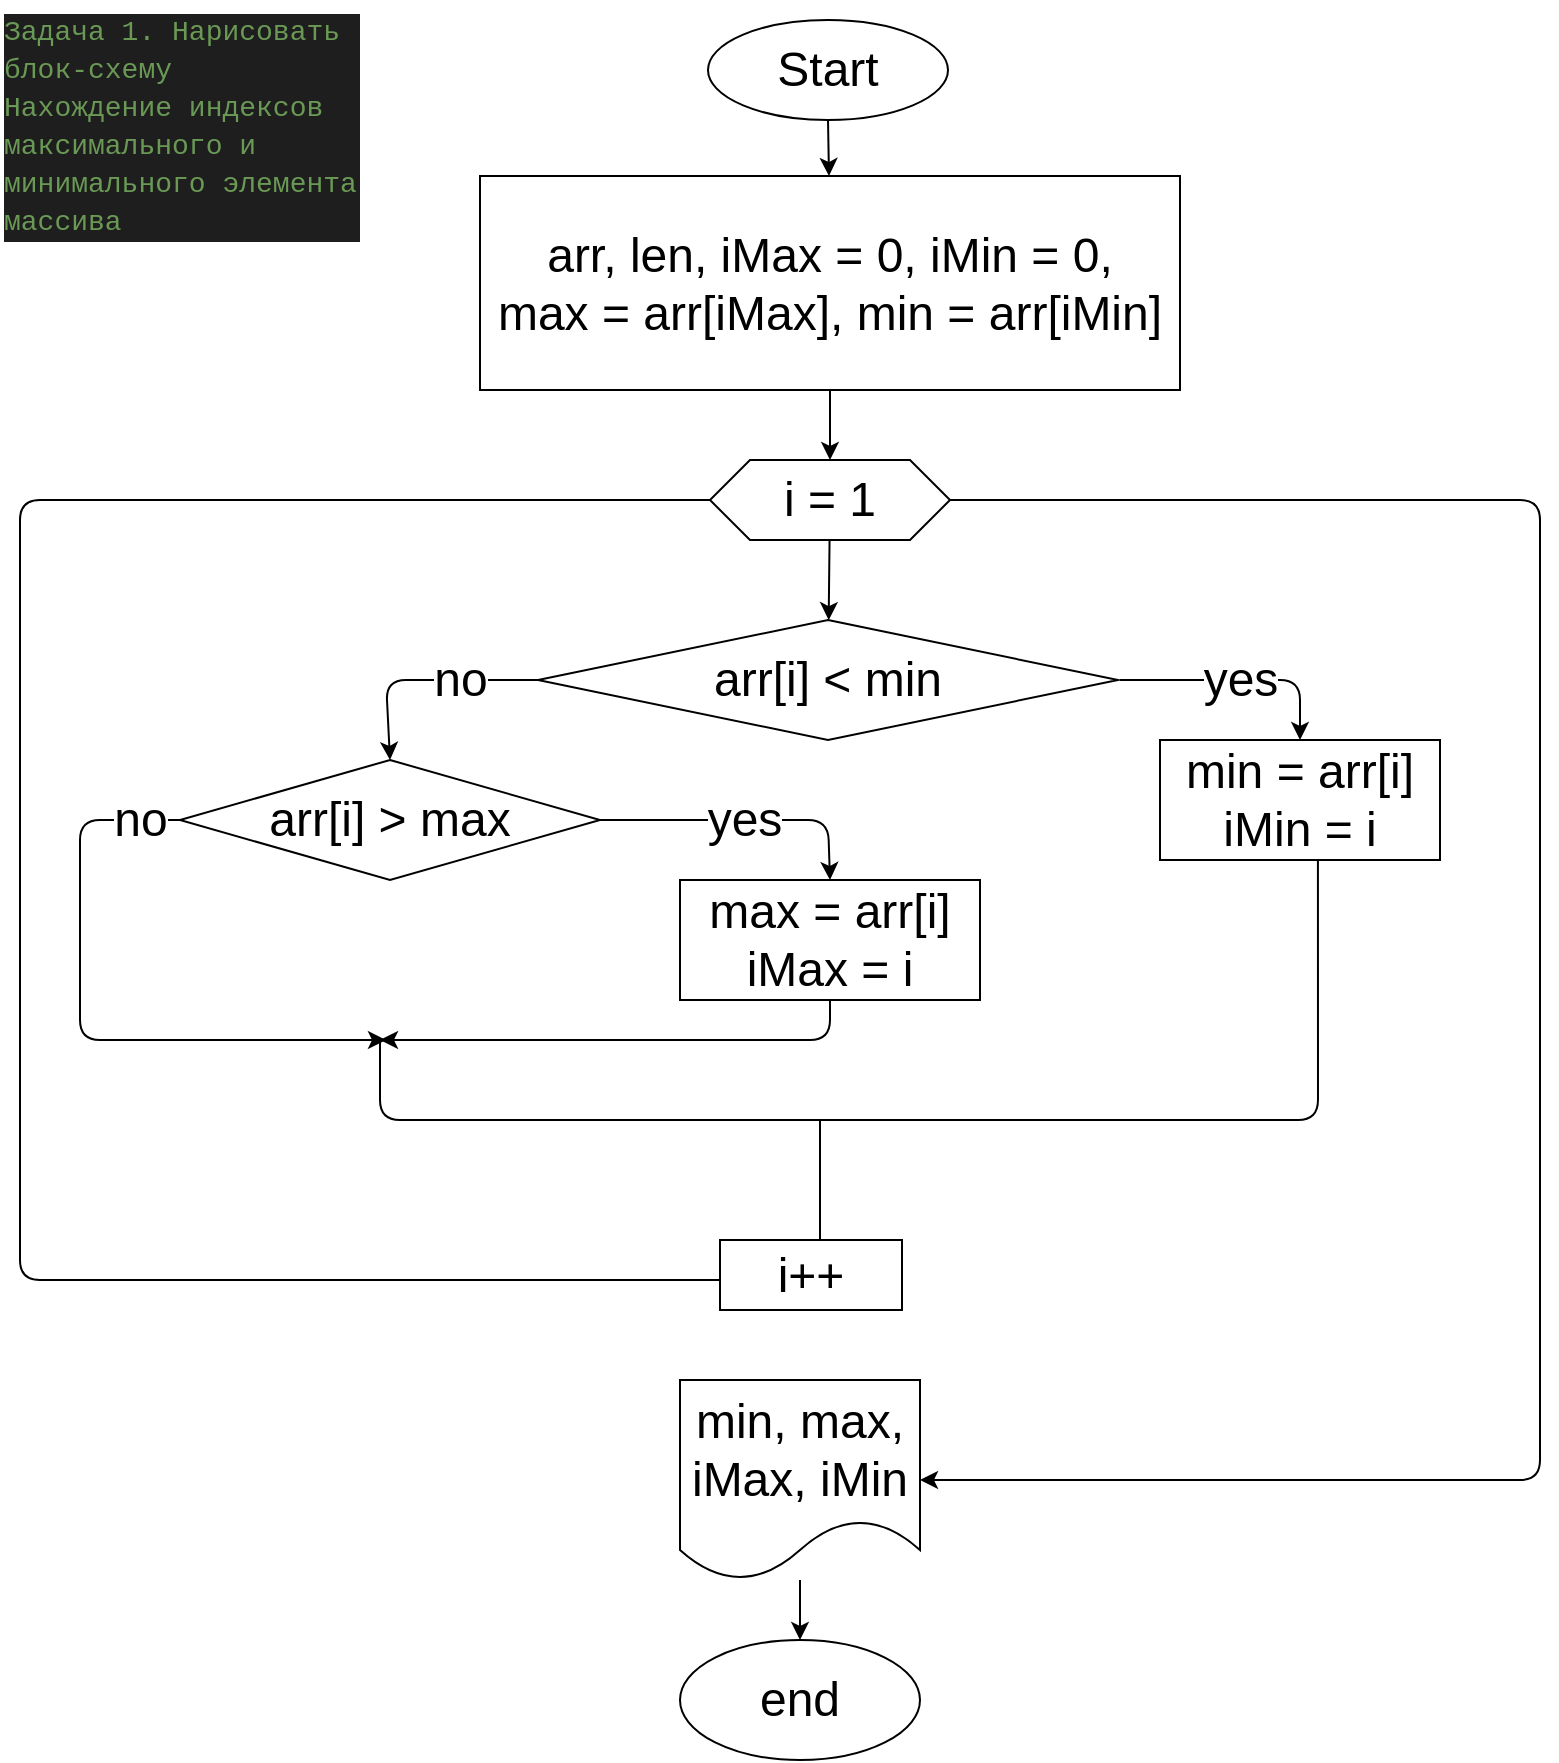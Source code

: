 <mxfile>
    <diagram id="R5vV7PDi-SPo7O27tIJo" name="Page-1">
        <mxGraphModel dx="1312" dy="920" grid="1" gridSize="10" guides="1" tooltips="1" connect="1" arrows="1" fold="1" page="1" pageScale="1" pageWidth="827" pageHeight="1169" math="0" shadow="0">
            <root>
                <mxCell id="0"/>
                <mxCell id="1" parent="0"/>
                <mxCell id="3" value="&lt;div style=&quot;color: rgb(212, 212, 212); background-color: rgb(30, 30, 30); font-family: &amp;quot;fira code&amp;quot;, consolas, &amp;quot;courier new&amp;quot;, monospace; font-weight: normal; font-size: 14px; line-height: 19px;&quot;&gt;&lt;div&gt;&lt;span style=&quot;color: #6a9955&quot;&gt;Задача 1. Нарисовать блок-схему&lt;/span&gt;&lt;/div&gt;&lt;div&gt;&lt;span style=&quot;color: #6a9955&quot;&gt;Нахождение индексов максимального и минимального элемента&lt;/span&gt;&lt;/div&gt;&lt;div&gt;&lt;span style=&quot;color: #6a9955&quot;&gt;массива&lt;/span&gt;&lt;/div&gt;&lt;/div&gt;" style="text;whiteSpace=wrap;html=1;fontSize=24;" vertex="1" parent="1">
                    <mxGeometry width="180" height="70" as="geometry"/>
                </mxCell>
                <mxCell id="62" value="" style="edgeStyle=none;html=1;fontSize=24;" edge="1" parent="1" source="60" target="61">
                    <mxGeometry relative="1" as="geometry"/>
                </mxCell>
                <mxCell id="60" value="Start" style="ellipse;whiteSpace=wrap;html=1;fontSize=24;" vertex="1" parent="1">
                    <mxGeometry x="354" y="10" width="120" height="50" as="geometry"/>
                </mxCell>
                <mxCell id="64" value="" style="edgeStyle=none;html=1;fontSize=24;" edge="1" parent="1" source="61" target="63">
                    <mxGeometry relative="1" as="geometry"/>
                </mxCell>
                <mxCell id="61" value="arr, len, iMax = 0, iMin = 0, &lt;br&gt;max = arr[iMax], min = arr[iMin]" style="whiteSpace=wrap;html=1;fontSize=24;" vertex="1" parent="1">
                    <mxGeometry x="240" y="88" width="350" height="107" as="geometry"/>
                </mxCell>
                <mxCell id="66" value="" style="edgeStyle=none;html=1;fontSize=24;" edge="1" parent="1" source="63" target="65">
                    <mxGeometry relative="1" as="geometry"/>
                </mxCell>
                <mxCell id="79" value="" style="edgeStyle=none;html=1;fontSize=24;exitX=1;exitY=0.5;exitDx=0;exitDy=0;" edge="1" parent="1" source="63" target="78">
                    <mxGeometry relative="1" as="geometry">
                        <Array as="points">
                            <mxPoint x="770" y="250"/>
                            <mxPoint x="770" y="740"/>
                        </Array>
                    </mxGeometry>
                </mxCell>
                <mxCell id="63" value="i = 1" style="shape=hexagon;perimeter=hexagonPerimeter2;whiteSpace=wrap;html=1;fixedSize=1;fontSize=24;" vertex="1" parent="1">
                    <mxGeometry x="355" y="230" width="120" height="40" as="geometry"/>
                </mxCell>
                <mxCell id="68" value="no" style="edgeStyle=none;html=1;fontSize=24;exitX=0;exitY=0.5;exitDx=0;exitDy=0;entryX=0.5;entryY=0;entryDx=0;entryDy=0;" edge="1" parent="1" source="65" target="67">
                    <mxGeometry x="-0.328" relative="1" as="geometry">
                        <Array as="points">
                            <mxPoint x="193" y="340"/>
                        </Array>
                        <mxPoint as="offset"/>
                    </mxGeometry>
                </mxCell>
                <mxCell id="75" value="yes" style="edgeStyle=none;html=1;fontSize=24;entryX=0.5;entryY=0;entryDx=0;entryDy=0;" edge="1" parent="1" target="74">
                    <mxGeometry relative="1" as="geometry">
                        <mxPoint x="560" y="340" as="sourcePoint"/>
                        <Array as="points">
                            <mxPoint x="650" y="340"/>
                        </Array>
                    </mxGeometry>
                </mxCell>
                <mxCell id="65" value="arr[i] &amp;lt; min" style="rhombus;whiteSpace=wrap;html=1;fontSize=24;" vertex="1" parent="1">
                    <mxGeometry x="269" y="310" width="290" height="60" as="geometry"/>
                </mxCell>
                <mxCell id="71" value="yes" style="edgeStyle=none;html=1;fontSize=24;exitX=1;exitY=0.5;exitDx=0;exitDy=0;entryX=0.5;entryY=0;entryDx=0;entryDy=0;" edge="1" parent="1" source="67" target="70">
                    <mxGeometry relative="1" as="geometry">
                        <Array as="points">
                            <mxPoint x="414" y="410"/>
                        </Array>
                    </mxGeometry>
                </mxCell>
                <mxCell id="72" value="no" style="edgeStyle=none;html=1;fontSize=24;exitX=0;exitY=0.5;exitDx=0;exitDy=0;" edge="1" parent="1" source="67">
                    <mxGeometry x="-0.868" relative="1" as="geometry">
                        <mxPoint x="193" y="520" as="targetPoint"/>
                        <Array as="points">
                            <mxPoint x="40" y="410"/>
                            <mxPoint x="40" y="520"/>
                        </Array>
                        <mxPoint as="offset"/>
                    </mxGeometry>
                </mxCell>
                <mxCell id="67" value="arr[i] &amp;gt; max" style="rhombus;whiteSpace=wrap;html=1;fontSize=24;" vertex="1" parent="1">
                    <mxGeometry x="90" y="380" width="210" height="60" as="geometry"/>
                </mxCell>
                <mxCell id="73" style="edgeStyle=none;html=1;fontSize=24;exitX=0.5;exitY=1;exitDx=0;exitDy=0;" edge="1" parent="1" source="70">
                    <mxGeometry relative="1" as="geometry">
                        <mxPoint x="190" y="520" as="targetPoint"/>
                        <Array as="points">
                            <mxPoint x="415" y="520"/>
                        </Array>
                    </mxGeometry>
                </mxCell>
                <mxCell id="70" value="max = arr[i]&lt;br&gt;iMax = i" style="whiteSpace=wrap;html=1;fontSize=24;" vertex="1" parent="1">
                    <mxGeometry x="340" y="440" width="150" height="60" as="geometry"/>
                </mxCell>
                <mxCell id="74" value="min = arr[i]&lt;br&gt;iMin = i" style="whiteSpace=wrap;html=1;fontSize=24;" vertex="1" parent="1">
                    <mxGeometry x="580" y="370" width="140" height="60" as="geometry"/>
                </mxCell>
                <mxCell id="76" value="" style="endArrow=none;html=1;fontSize=24;entryX=0.564;entryY=1;entryDx=0;entryDy=0;entryPerimeter=0;" edge="1" parent="1" target="74">
                    <mxGeometry width="50" height="50" relative="1" as="geometry">
                        <mxPoint x="190" y="520" as="sourcePoint"/>
                        <mxPoint x="260" y="530" as="targetPoint"/>
                        <Array as="points">
                            <mxPoint x="190" y="560"/>
                            <mxPoint x="659" y="560"/>
                        </Array>
                    </mxGeometry>
                </mxCell>
                <mxCell id="77" value="" style="endArrow=none;html=1;fontSize=24;exitX=0;exitY=0.5;exitDx=0;exitDy=0;" edge="1" parent="1" source="63">
                    <mxGeometry width="50" height="50" relative="1" as="geometry">
                        <mxPoint x="400" y="250" as="sourcePoint"/>
                        <mxPoint x="410" y="560" as="targetPoint"/>
                        <Array as="points">
                            <mxPoint x="10" y="250"/>
                            <mxPoint x="10" y="640"/>
                            <mxPoint x="410" y="640"/>
                        </Array>
                    </mxGeometry>
                </mxCell>
                <mxCell id="81" value="" style="edgeStyle=none;html=1;fontSize=24;" edge="1" parent="1" source="78" target="80">
                    <mxGeometry relative="1" as="geometry"/>
                </mxCell>
                <mxCell id="78" value="min, max,&lt;br&gt;iMax, iMin" style="shape=document;whiteSpace=wrap;html=1;boundedLbl=1;fontSize=24;" vertex="1" parent="1">
                    <mxGeometry x="340" y="690" width="120" height="100" as="geometry"/>
                </mxCell>
                <mxCell id="80" value="end" style="ellipse;whiteSpace=wrap;html=1;fontSize=24;" vertex="1" parent="1">
                    <mxGeometry x="340" y="820" width="120" height="60" as="geometry"/>
                </mxCell>
                <mxCell id="82" value="i++" style="whiteSpace=wrap;html=1;fontSize=24;" vertex="1" parent="1">
                    <mxGeometry x="360" y="620" width="91" height="35" as="geometry"/>
                </mxCell>
            </root>
        </mxGraphModel>
    </diagram>
</mxfile>